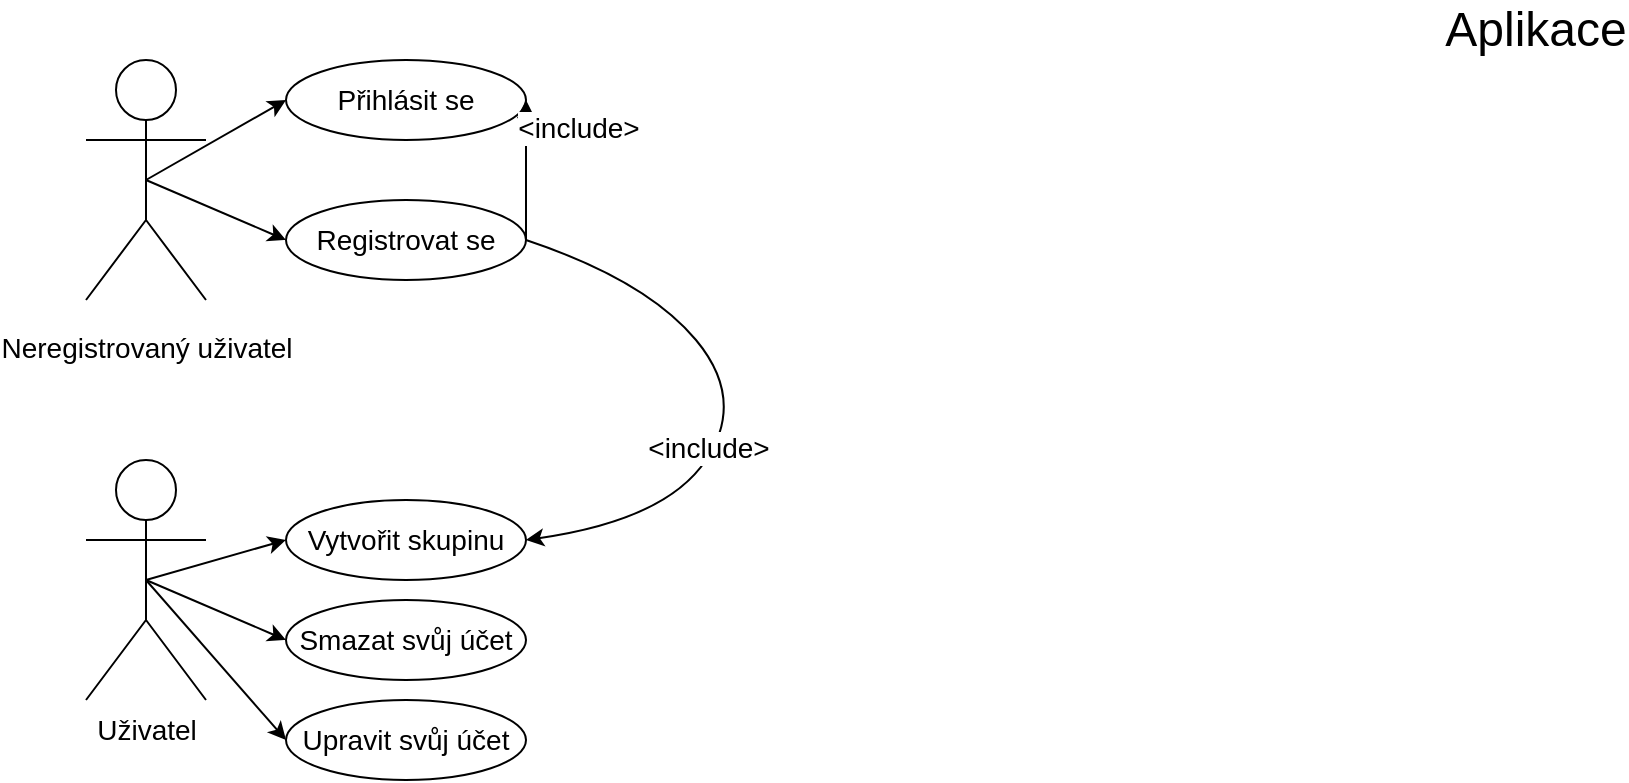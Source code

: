 <mxfile version="21.1.2" type="device">
  <diagram id="jqEfg7KUz4Q2hc0QagN2" name="Stránka-1">
    <mxGraphModel dx="1418" dy="828" grid="1" gridSize="10" guides="1" tooltips="1" connect="1" arrows="1" fold="1" page="1" pageScale="1" pageWidth="827" pageHeight="1169" math="0" shadow="0">
      <root>
        <mxCell id="0" />
        <mxCell id="1" parent="0" />
        <mxCell id="8erHMNvDYhzJMsykqShI-1" value="&lt;font style=&quot;font-size: 24px;&quot;&gt;Aplikace&lt;/font&gt;" style="text;html=1;strokeColor=none;fillColor=none;align=center;verticalAlign=middle;whiteSpace=wrap;rounded=0;" parent="1" vertex="1">
          <mxGeometry x="740" y="10" width="70" height="30" as="geometry" />
        </mxCell>
        <mxCell id="8erHMNvDYhzJMsykqShI-2" value="&lt;font style=&quot;font-size: 14px;&quot;&gt;Neregistrovaný uživatel&lt;/font&gt;" style="shape=umlActor;verticalLabelPosition=bottom;verticalAlign=top;html=1;outlineConnect=0;fontSize=24;" parent="1" vertex="1">
          <mxGeometry x="50" y="40" width="60" height="120" as="geometry" />
        </mxCell>
        <mxCell id="8erHMNvDYhzJMsykqShI-3" value="Registrovat se" style="ellipse;whiteSpace=wrap;html=1;fontSize=14;" parent="1" vertex="1">
          <mxGeometry x="150" y="110" width="120" height="40" as="geometry" />
        </mxCell>
        <mxCell id="8erHMNvDYhzJMsykqShI-4" value="Přihlásit se" style="ellipse;whiteSpace=wrap;html=1;fontSize=14;" parent="1" vertex="1">
          <mxGeometry x="150" y="40" width="120" height="40" as="geometry" />
        </mxCell>
        <mxCell id="8erHMNvDYhzJMsykqShI-5" value="" style="endArrow=classic;html=1;rounded=0;fontSize=14;exitX=0.5;exitY=0.5;exitDx=0;exitDy=0;exitPerimeter=0;entryX=0;entryY=0.5;entryDx=0;entryDy=0;" parent="1" source="8erHMNvDYhzJMsykqShI-2" target="8erHMNvDYhzJMsykqShI-3" edge="1">
          <mxGeometry width="50" height="50" relative="1" as="geometry">
            <mxPoint x="390" y="340" as="sourcePoint" />
            <mxPoint x="440" y="290" as="targetPoint" />
          </mxGeometry>
        </mxCell>
        <mxCell id="8erHMNvDYhzJMsykqShI-6" value="" style="endArrow=classic;html=1;rounded=0;fontSize=14;exitX=0.5;exitY=0.5;exitDx=0;exitDy=0;exitPerimeter=0;entryX=0;entryY=0.5;entryDx=0;entryDy=0;" parent="1" source="8erHMNvDYhzJMsykqShI-2" target="8erHMNvDYhzJMsykqShI-4" edge="1">
          <mxGeometry width="50" height="50" relative="1" as="geometry">
            <mxPoint x="90" y="110" as="sourcePoint" />
            <mxPoint x="170" y="70" as="targetPoint" />
          </mxGeometry>
        </mxCell>
        <mxCell id="8erHMNvDYhzJMsykqShI-7" value="" style="endArrow=classic;html=1;rounded=0;fontSize=14;exitX=1;exitY=0.5;exitDx=0;exitDy=0;entryX=1;entryY=0.5;entryDx=0;entryDy=0;" parent="1" source="8erHMNvDYhzJMsykqShI-3" target="8erHMNvDYhzJMsykqShI-4" edge="1">
          <mxGeometry width="50" height="50" relative="1" as="geometry">
            <mxPoint x="390" y="340" as="sourcePoint" />
            <mxPoint x="440" y="290" as="targetPoint" />
          </mxGeometry>
        </mxCell>
        <mxCell id="8erHMNvDYhzJMsykqShI-8" value="&amp;lt;include&amp;gt;" style="edgeLabel;html=1;align=center;verticalAlign=middle;resizable=0;points=[];fontSize=14;" parent="8erHMNvDYhzJMsykqShI-7" vertex="1" connectable="0">
          <mxGeometry x="0.333" y="2" relative="1" as="geometry">
            <mxPoint x="28" y="-10" as="offset" />
          </mxGeometry>
        </mxCell>
        <mxCell id="8erHMNvDYhzJMsykqShI-9" value="Uživatel" style="shape=umlActor;verticalLabelPosition=bottom;verticalAlign=top;html=1;outlineConnect=0;fontSize=14;" parent="1" vertex="1">
          <mxGeometry x="50" y="240" width="60" height="120" as="geometry" />
        </mxCell>
        <mxCell id="8erHMNvDYhzJMsykqShI-11" value="Vytvořit skupinu" style="ellipse;whiteSpace=wrap;html=1;fontSize=14;" parent="1" vertex="1">
          <mxGeometry x="150" y="260" width="120" height="40" as="geometry" />
        </mxCell>
        <mxCell id="8erHMNvDYhzJMsykqShI-13" value="" style="curved=1;endArrow=classic;html=1;rounded=0;fontSize=14;exitX=1;exitY=0.5;exitDx=0;exitDy=0;entryX=1;entryY=0.5;entryDx=0;entryDy=0;" parent="1" source="8erHMNvDYhzJMsykqShI-3" target="8erHMNvDYhzJMsykqShI-11" edge="1">
          <mxGeometry width="50" height="50" relative="1" as="geometry">
            <mxPoint x="390" y="340" as="sourcePoint" />
            <mxPoint x="440" y="290" as="targetPoint" />
            <Array as="points">
              <mxPoint x="330" y="150" />
              <mxPoint x="380" y="210" />
              <mxPoint x="340" y="270" />
            </Array>
          </mxGeometry>
        </mxCell>
        <mxCell id="8erHMNvDYhzJMsykqShI-14" value="&amp;lt;include&amp;gt;" style="edgeLabel;html=1;align=center;verticalAlign=middle;resizable=0;points=[];fontSize=14;" parent="8erHMNvDYhzJMsykqShI-13" vertex="1" connectable="0">
          <mxGeometry x="0.212" y="-3" relative="1" as="geometry">
            <mxPoint as="offset" />
          </mxGeometry>
        </mxCell>
        <mxCell id="8erHMNvDYhzJMsykqShI-21" value="" style="endArrow=classic;html=1;rounded=0;fontSize=14;exitX=0.5;exitY=0.5;exitDx=0;exitDy=0;exitPerimeter=0;entryX=0;entryY=0.5;entryDx=0;entryDy=0;" parent="1" source="8erHMNvDYhzJMsykqShI-9" target="8erHMNvDYhzJMsykqShI-11" edge="1">
          <mxGeometry width="50" height="50" relative="1" as="geometry">
            <mxPoint x="360" y="180" as="sourcePoint" />
            <mxPoint x="410" y="130" as="targetPoint" />
          </mxGeometry>
        </mxCell>
        <mxCell id="oW9bTyiOn8UcHfKeOKDC-2" value="Smazat svůj účet" style="ellipse;whiteSpace=wrap;html=1;fontSize=14;" parent="1" vertex="1">
          <mxGeometry x="150" y="310" width="120" height="40" as="geometry" />
        </mxCell>
        <mxCell id="oW9bTyiOn8UcHfKeOKDC-3" value="Upravit svůj účet" style="ellipse;whiteSpace=wrap;html=1;fontSize=14;" parent="1" vertex="1">
          <mxGeometry x="150" y="360" width="120" height="40" as="geometry" />
        </mxCell>
        <mxCell id="oW9bTyiOn8UcHfKeOKDC-4" value="" style="endArrow=classic;html=1;rounded=0;fontSize=14;exitX=0.5;exitY=0.5;exitDx=0;exitDy=0;exitPerimeter=0;entryX=0;entryY=0.5;entryDx=0;entryDy=0;" parent="1" source="8erHMNvDYhzJMsykqShI-9" target="oW9bTyiOn8UcHfKeOKDC-2" edge="1">
          <mxGeometry width="50" height="50" relative="1" as="geometry">
            <mxPoint x="90" y="310" as="sourcePoint" />
            <mxPoint x="160" y="290" as="targetPoint" />
          </mxGeometry>
        </mxCell>
        <mxCell id="oW9bTyiOn8UcHfKeOKDC-5" value="" style="endArrow=classic;html=1;rounded=0;fontSize=14;exitX=0.5;exitY=0.5;exitDx=0;exitDy=0;exitPerimeter=0;entryX=0;entryY=0.5;entryDx=0;entryDy=0;" parent="1" source="8erHMNvDYhzJMsykqShI-9" target="oW9bTyiOn8UcHfKeOKDC-3" edge="1">
          <mxGeometry width="50" height="50" relative="1" as="geometry">
            <mxPoint x="100" y="320" as="sourcePoint" />
            <mxPoint x="170" y="300" as="targetPoint" />
          </mxGeometry>
        </mxCell>
      </root>
    </mxGraphModel>
  </diagram>
</mxfile>
